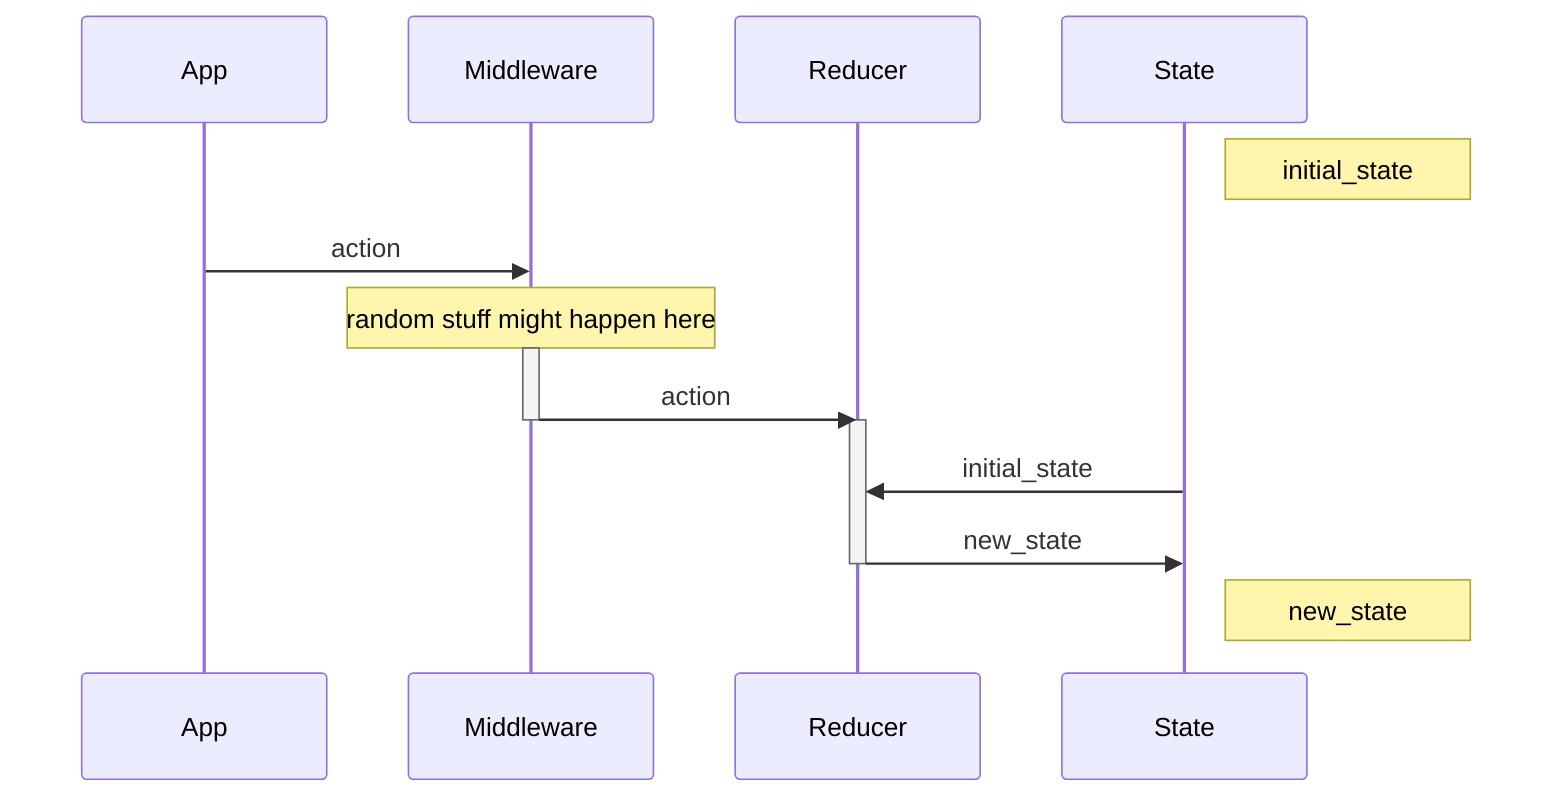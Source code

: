 sequenceDiagram
    participant App
    participant Middleware
    participant Reducer
    participant State
    Note right of State: initial_state
    App ->> Middleware: action
    Note over Middleware: random stuff might happen here
    activate Middleware
    Middleware ->> Reducer: action
    deactivate Middleware
    activate Reducer
    State ->> Reducer: initial_state
    Reducer ->> State: new_state
    deactivate Reducer
    Note right of State: new_state